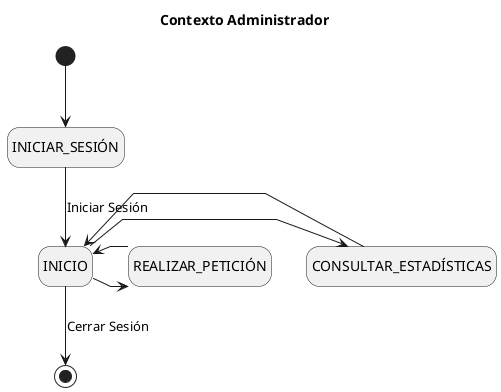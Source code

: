 @startuml Contexto
title Contexto Administrador

skinparam {
    NoteBackgroundColor #whiteSmoke
    NoteBorderColor #green
    linetype polyline
}

hide empty description

[*] --> INICIAR_SESIÓN
INICIAR_SESIÓN --> INICIO : Iniciar Sesión

INICIO -> CONSULTAR_ESTADÍSTICAS
INICIO <- CONSULTAR_ESTADÍSTICAS
INICIO -> REALIZAR_PETICIÓN
INICIO <- REALIZAR_PETICIÓN

INICIO --> [*] : Cerrar Sesión

@enduml